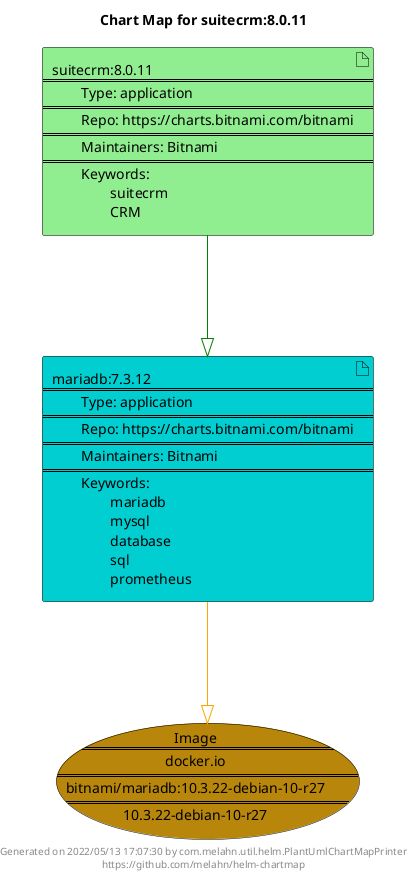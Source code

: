 @startuml
skinparam linetype ortho
skinparam backgroundColor white
skinparam usecaseBorderColor black
skinparam usecaseArrowColor LightSlateGray
skinparam artifactBorderColor black
skinparam artifactArrowColor LightSlateGray

title Chart Map for suitecrm:8.0.11

'There are 2 referenced Helm Charts
artifact "mariadb:7.3.12\n====\n\tType: application\n====\n\tRepo: https://charts.bitnami.com/bitnami\n====\n\tMaintainers: Bitnami\n====\n\tKeywords: \n\t\tmariadb\n\t\tmysql\n\t\tdatabase\n\t\tsql\n\t\tprometheus" as mariadb_7_3_12 #DarkTurquoise
artifact "suitecrm:8.0.11\n====\n\tType: application\n====\n\tRepo: https://charts.bitnami.com/bitnami\n====\n\tMaintainers: Bitnami\n====\n\tKeywords: \n\t\tsuitecrm\n\t\tCRM" as suitecrm_8_0_11 #LightGreen

'There is one referenced Docker Image
usecase "Image\n====\ndocker.io\n====\nbitnami/mariadb:10.3.22-debian-10-r27\n====\n10.3.22-debian-10-r27" as docker_io_bitnami_mariadb_10_3_22_debian_10_r27 #DarkGoldenRod

'Chart Dependencies
suitecrm_8_0_11--[#green]-|>mariadb_7_3_12
mariadb_7_3_12--[#orange]-|>docker_io_bitnami_mariadb_10_3_22_debian_10_r27

center footer Generated on 2022/05/13 17:07:30 by com.melahn.util.helm.PlantUmlChartMapPrinter\nhttps://github.com/melahn/helm-chartmap
@enduml
